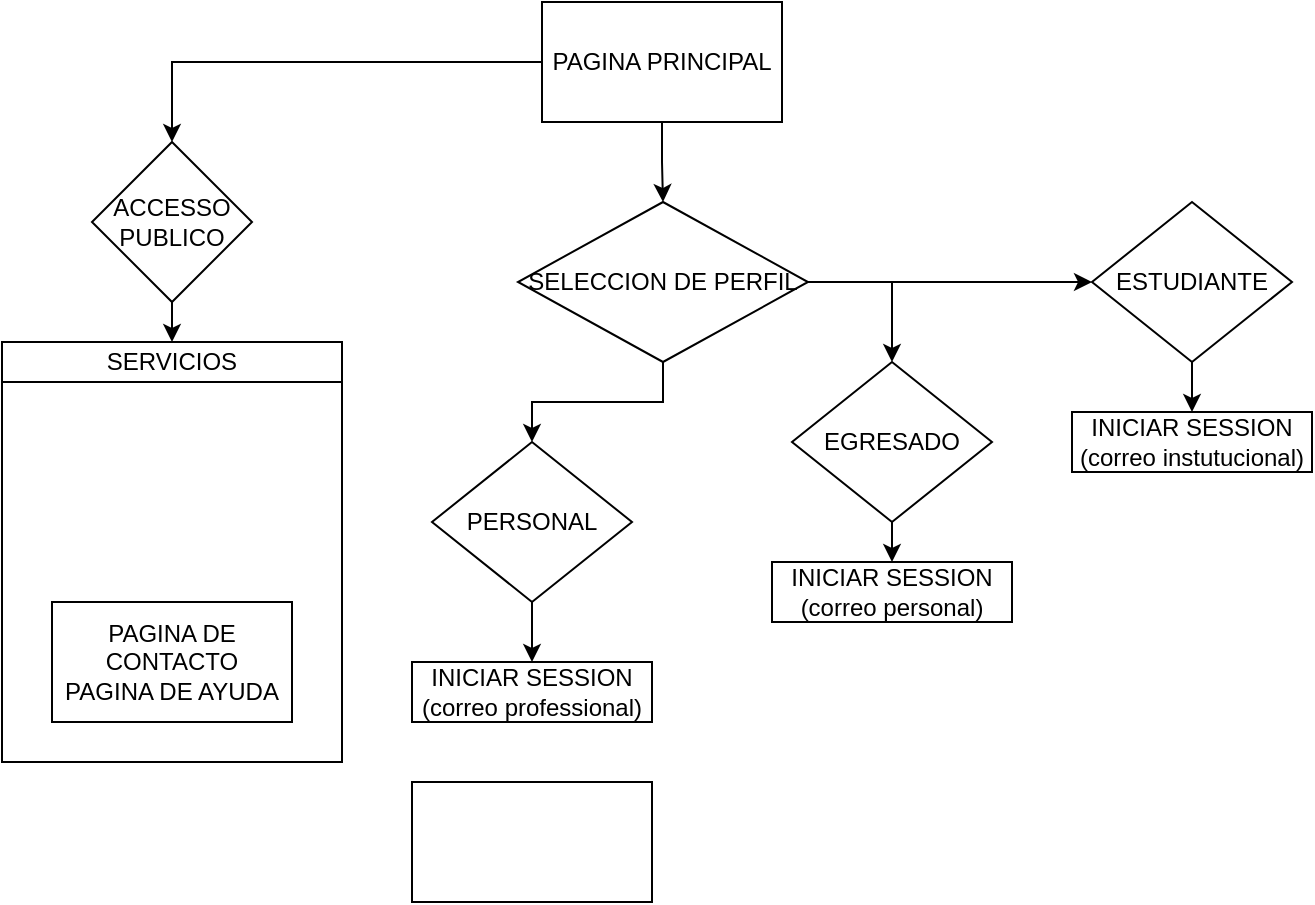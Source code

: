 <mxfile version="28.2.1">
  <diagram name="Página-1" id="WtwRyKNxUO1I41uRE4uz">
    <mxGraphModel dx="613" dy="315" grid="1" gridSize="10" guides="1" tooltips="1" connect="1" arrows="1" fold="1" page="1" pageScale="1" pageWidth="850" pageHeight="1100" math="0" shadow="0">
      <root>
        <mxCell id="0" />
        <mxCell id="1" parent="0" />
        <mxCell id="44f62mFtsV3IwGyWBhd3-5" style="edgeStyle=orthogonalEdgeStyle;rounded=0;orthogonalLoop=1;jettySize=auto;html=1;entryX=0.5;entryY=0;entryDx=0;entryDy=0;" edge="1" parent="1" source="44f62mFtsV3IwGyWBhd3-3" target="44f62mFtsV3IwGyWBhd3-10">
          <mxGeometry relative="1" as="geometry">
            <mxPoint x="180" y="90" as="targetPoint" />
          </mxGeometry>
        </mxCell>
        <mxCell id="44f62mFtsV3IwGyWBhd3-13" value="" style="edgeStyle=orthogonalEdgeStyle;rounded=0;orthogonalLoop=1;jettySize=auto;html=1;" edge="1" parent="1" source="44f62mFtsV3IwGyWBhd3-3" target="44f62mFtsV3IwGyWBhd3-12">
          <mxGeometry relative="1" as="geometry" />
        </mxCell>
        <mxCell id="44f62mFtsV3IwGyWBhd3-3" value="PAGINA PRINCIPAL" style="rounded=0;whiteSpace=wrap;html=1;" vertex="1" parent="1">
          <mxGeometry x="365" y="20" width="120" height="60" as="geometry" />
        </mxCell>
        <mxCell id="44f62mFtsV3IwGyWBhd3-6" value="" style="rounded=0;html=1;align=center;whiteSpace=wrap;labelPosition=center;verticalLabelPosition=middle;verticalAlign=middle;" vertex="1" parent="1">
          <mxGeometry x="95" y="190" width="170" height="210" as="geometry" />
        </mxCell>
        <mxCell id="44f62mFtsV3IwGyWBhd3-11" style="edgeStyle=orthogonalEdgeStyle;rounded=0;orthogonalLoop=1;jettySize=auto;html=1;exitX=0.5;exitY=1;exitDx=0;exitDy=0;entryX=0.5;entryY=0;entryDx=0;entryDy=0;" edge="1" parent="1" source="44f62mFtsV3IwGyWBhd3-10" target="44f62mFtsV3IwGyWBhd3-6">
          <mxGeometry relative="1" as="geometry" />
        </mxCell>
        <mxCell id="44f62mFtsV3IwGyWBhd3-10" value="ACCESSO PUBLICO" style="rhombus;whiteSpace=wrap;html=1;" vertex="1" parent="1">
          <mxGeometry x="140" y="90" width="80" height="80" as="geometry" />
        </mxCell>
        <mxCell id="44f62mFtsV3IwGyWBhd3-15" style="edgeStyle=orthogonalEdgeStyle;rounded=0;orthogonalLoop=1;jettySize=auto;html=1;exitX=1;exitY=0.5;exitDx=0;exitDy=0;" edge="1" parent="1" source="44f62mFtsV3IwGyWBhd3-12" target="44f62mFtsV3IwGyWBhd3-14">
          <mxGeometry relative="1" as="geometry" />
        </mxCell>
        <mxCell id="44f62mFtsV3IwGyWBhd3-17" style="edgeStyle=orthogonalEdgeStyle;rounded=0;orthogonalLoop=1;jettySize=auto;html=1;entryX=0.5;entryY=0;entryDx=0;entryDy=0;exitX=1;exitY=0.5;exitDx=0;exitDy=0;" edge="1" parent="1" source="44f62mFtsV3IwGyWBhd3-12" target="44f62mFtsV3IwGyWBhd3-16">
          <mxGeometry relative="1" as="geometry" />
        </mxCell>
        <mxCell id="44f62mFtsV3IwGyWBhd3-19" style="edgeStyle=orthogonalEdgeStyle;rounded=0;orthogonalLoop=1;jettySize=auto;html=1;exitX=0.5;exitY=1;exitDx=0;exitDy=0;entryX=0.5;entryY=0;entryDx=0;entryDy=0;" edge="1" parent="1" source="44f62mFtsV3IwGyWBhd3-12" target="44f62mFtsV3IwGyWBhd3-18">
          <mxGeometry relative="1" as="geometry" />
        </mxCell>
        <mxCell id="44f62mFtsV3IwGyWBhd3-12" value="SELECCION DE PERFIL" style="rhombus;whiteSpace=wrap;html=1;" vertex="1" parent="1">
          <mxGeometry x="353" y="120" width="145" height="80" as="geometry" />
        </mxCell>
        <mxCell id="44f62mFtsV3IwGyWBhd3-21" style="edgeStyle=orthogonalEdgeStyle;rounded=0;orthogonalLoop=1;jettySize=auto;html=1;exitX=0.5;exitY=1;exitDx=0;exitDy=0;entryX=0.5;entryY=0;entryDx=0;entryDy=0;" edge="1" parent="1" source="44f62mFtsV3IwGyWBhd3-14" target="44f62mFtsV3IwGyWBhd3-20">
          <mxGeometry relative="1" as="geometry" />
        </mxCell>
        <mxCell id="44f62mFtsV3IwGyWBhd3-14" value="ESTUDIANTE" style="rhombus;whiteSpace=wrap;html=1;" vertex="1" parent="1">
          <mxGeometry x="640" y="120" width="100" height="80" as="geometry" />
        </mxCell>
        <mxCell id="44f62mFtsV3IwGyWBhd3-23" style="edgeStyle=orthogonalEdgeStyle;rounded=0;orthogonalLoop=1;jettySize=auto;html=1;exitX=0.5;exitY=1;exitDx=0;exitDy=0;entryX=0.5;entryY=0;entryDx=0;entryDy=0;" edge="1" parent="1" source="44f62mFtsV3IwGyWBhd3-16" target="44f62mFtsV3IwGyWBhd3-22">
          <mxGeometry relative="1" as="geometry" />
        </mxCell>
        <mxCell id="44f62mFtsV3IwGyWBhd3-16" value="EGRESADO" style="rhombus;whiteSpace=wrap;html=1;" vertex="1" parent="1">
          <mxGeometry x="490" y="200" width="100" height="80" as="geometry" />
        </mxCell>
        <mxCell id="44f62mFtsV3IwGyWBhd3-25" style="edgeStyle=orthogonalEdgeStyle;rounded=0;orthogonalLoop=1;jettySize=auto;html=1;exitX=0.5;exitY=1;exitDx=0;exitDy=0;" edge="1" parent="1" source="44f62mFtsV3IwGyWBhd3-18" target="44f62mFtsV3IwGyWBhd3-24">
          <mxGeometry relative="1" as="geometry" />
        </mxCell>
        <mxCell id="44f62mFtsV3IwGyWBhd3-18" value="PERSONAL" style="rhombus;whiteSpace=wrap;html=1;" vertex="1" parent="1">
          <mxGeometry x="310" y="240" width="100" height="80" as="geometry" />
        </mxCell>
        <mxCell id="44f62mFtsV3IwGyWBhd3-20" value="INICIAR SESSION&lt;br&gt;(correo instutucional)" style="rounded=0;whiteSpace=wrap;html=1;" vertex="1" parent="1">
          <mxGeometry x="630" y="225" width="120" height="30" as="geometry" />
        </mxCell>
        <mxCell id="44f62mFtsV3IwGyWBhd3-22" value="INICIAR SESSION&lt;br&gt;(correo personal)" style="rounded=0;whiteSpace=wrap;html=1;" vertex="1" parent="1">
          <mxGeometry x="480" y="300" width="120" height="30" as="geometry" />
        </mxCell>
        <mxCell id="44f62mFtsV3IwGyWBhd3-24" value="INICIAR SESSION&lt;br&gt;(correo professional)" style="rounded=0;whiteSpace=wrap;html=1;" vertex="1" parent="1">
          <mxGeometry x="300" y="350" width="120" height="30" as="geometry" />
        </mxCell>
        <mxCell id="44f62mFtsV3IwGyWBhd3-26" value="" style="rounded=0;whiteSpace=wrap;html=1;" vertex="1" parent="1">
          <mxGeometry x="300" y="410" width="120" height="60" as="geometry" />
        </mxCell>
        <mxCell id="44f62mFtsV3IwGyWBhd3-27" value="PAGINA DE CONTACTO&lt;br&gt;PAGINA DE AYUDA" style="rounded=0;whiteSpace=wrap;html=1;" vertex="1" parent="1">
          <mxGeometry x="120" y="320" width="120" height="60" as="geometry" />
        </mxCell>
        <mxCell id="44f62mFtsV3IwGyWBhd3-28" value="SERVICIOS" style="rounded=0;whiteSpace=wrap;html=1;strokeColor=default;" vertex="1" parent="1">
          <mxGeometry x="95" y="190" width="170" height="20" as="geometry" />
        </mxCell>
      </root>
    </mxGraphModel>
  </diagram>
</mxfile>
